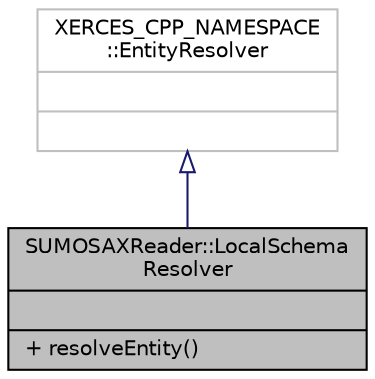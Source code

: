 digraph "SUMOSAXReader::LocalSchemaResolver"
{
  edge [fontname="Helvetica",fontsize="10",labelfontname="Helvetica",labelfontsize="10"];
  node [fontname="Helvetica",fontsize="10",shape=record];
  Node0 [label="{SUMOSAXReader::LocalSchema\lResolver\n||+ resolveEntity()\l}",height=0.2,width=0.4,color="black", fillcolor="grey75", style="filled", fontcolor="black"];
  Node1 -> Node0 [dir="back",color="midnightblue",fontsize="10",style="solid",arrowtail="onormal",fontname="Helvetica"];
  Node1 [label="{XERCES_CPP_NAMESPACE\l::EntityResolver\n||}",height=0.2,width=0.4,color="grey75", fillcolor="white", style="filled"];
}
